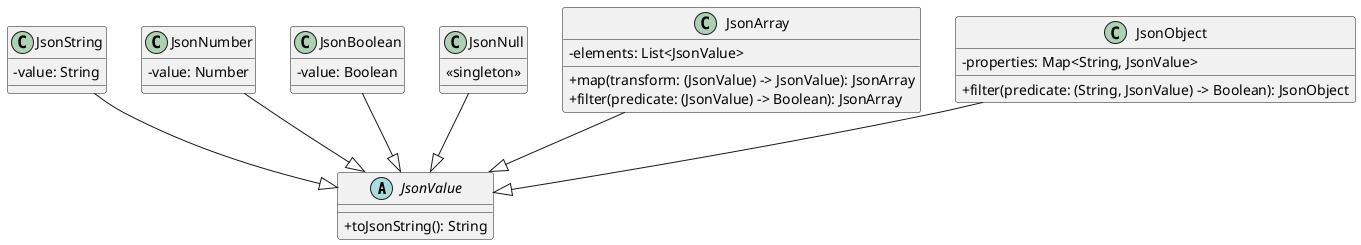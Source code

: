 @startuml
skinparam classAttributeIconSize 0

' Classe base
abstract class JsonValue {
  + toJsonString(): String
}

' Tipos simples
class JsonString {
  - value: String
}
class JsonNumber {
  - value: Number
}
class JsonBoolean {
  - value: Boolean
}
class JsonNull {
  <<singleton>>
}

' Tipos compostos
class JsonArray {
  - elements: List<JsonValue>
  + map(transform: (JsonValue) -> JsonValue): JsonArray
  + filter(predicate: (JsonValue) -> Boolean): JsonArray
}

class JsonObject {
  - properties: Map<String, JsonValue>
  + filter(predicate: (String, JsonValue) -> Boolean): JsonObject
}

' Ligações de herança
JsonString --|> JsonValue
JsonNumber --|> JsonValue
JsonBoolean --|> JsonValue
JsonNull --|> JsonValue
JsonArray --|> JsonValue
JsonObject --|> JsonValue

@enduml
